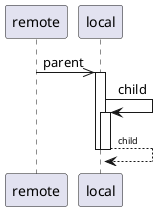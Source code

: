 @startuml
skinparam responseMessageBelowArrow true
remote ->> local: parent
activate local
  local -> local: child
  activate local
  return <size:9>child</size>
deactivate local
@enduml
